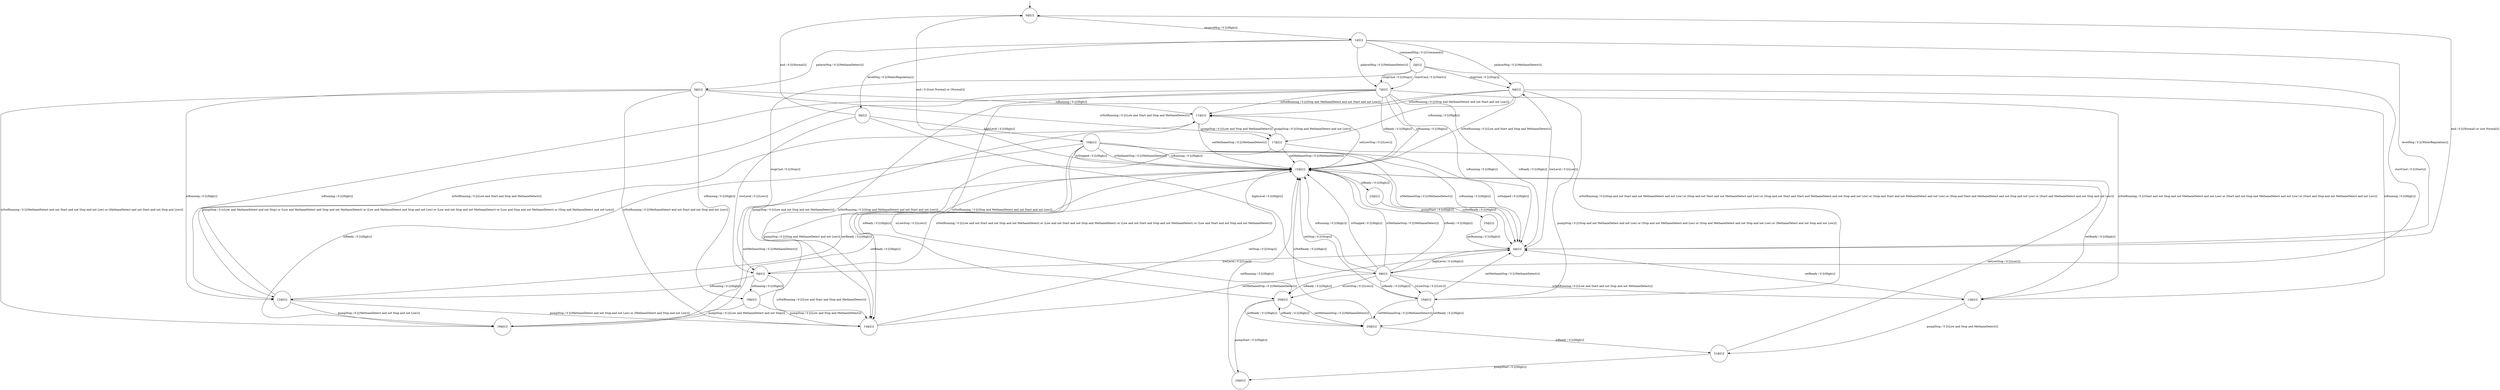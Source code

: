 digraph g {
	edge [lblstyle="above, sloped"];
	s0 [shape="circle" label="0@[()]"];
	s1 [shape="circle" label="1@[()]"];
	s2 [shape="circle" label="2@[()]"];
	s3 [shape="circle" label="3@[()]"];
	s4 [shape="circle" label="4@[()]"];
	s5 [shape="circle" label="5@[()]"];
	s6 [shape="circle" label="6@[()]"];
	s7 [shape="circle" label="7@[()]"];
	s8 [shape="circle" label="8@[()]"];
	s9 [shape="circle" label="9@[()]"];
	s10 [shape="circle" label="10@[()]"];
	s11 [shape="circle" label="11@[()]"];
	s12 [shape="circle" label="12@[()]"];
	s13 [shape="circle" label="13@[()]"];
	s14 [shape="circle" label="14@[()]"];
	s15 [shape="circle" label="15@[()]"];
	s16 [shape="circle" label="16@[()]"];
	s17 [shape="circle" label="17@[()]"];
	s18 [shape="circle" label="18@[()]"];
	s19 [shape="circle" label="19@[()]"];
	s20 [shape="circle" label="20@[()]"];
	s21 [shape="circle" label="21@[()]"];
	s22 [shape="circle" label="22@[()]"];
	s23 [shape="circle" label="23@[()]"];
	s24 [shape="circle" label="24@[()]"];
	s25 [shape="circle" label="25@[()]"];
	s0 -> s1 [label="receiveMsg / 0 [((High))]"];
	s1 -> s2 [label="commandMsg / 0 [((Command))]"];
	s1 -> s4 [label="levelMsg / 0 [((WaterRegulation))]"];
	s1 -> s3 [label="levelMsg / 0 [((WaterRegulation))]"];
	s1 -> s7 [label="palarmMsg / 0 [((MethaneDetect))]"];
	s1 -> s5 [label="palarmMsg / 0 [((MethaneDetect))]"];
	s1 -> s6 [label="palarmMsg / 0 [((MethaneDetect))]"];
	s2 -> s7 [label="startCmd / 0 [((Start))]"];
	s2 -> s8 [label="startCmd / 0 [((Start))]"];
	s2 -> s9 [label="stopCmd / 0 [((Stop))]"];
	s2 -> s6 [label="stopCmd / 0 [((Stop))]"];
	s2 -> s7 [label="stopCmd / 0 [((Stop))]"];
	s3 -> s0 [label="end / 0 [((Normal))]"];
	s3 -> s10 [label="highLevel / 0 [((High))]"];
	s3 -> s8 [label="highLevel / 0 [((High))]"];
	s3 -> s9 [label="lowLevel / 0 [((Low))]"];
	s4 -> s0 [label="end / 0 [((Normal) or (not Normal))]"];
	s4 -> s8 [label="highLevel / 0 [((High))]"];
	s4 -> s9 [label="lowLevel / 0 [((Low))]"];
	s4 -> s6 [label="lowLevel / 0 [((Low))]"];
	s5 -> s18 [label="isNotRunning / 0 [((MethaneDetect and not Start and not Stop and not Low) or (MethaneDetect and not Start and not Stop and Low))]"];
	s5 -> s17 [label="isNotRunning / 0 [((Low and Start and Stop and MethaneDetect))]"];
	s5 -> s14 [label="isNotRunning / 0 [((MethaneDetect and not Start and not Stop and not Low))]"];
	s5 -> s19 [label="isRunning / 0 [((High))]"];
	s5 -> s11 [label="isRunning / 0 [((High))]"];
	s5 -> s12 [label="isRunning / 0 [((High))]"];
	s6 -> s15 [label="isNotRunning / 0 [((Low and Start and Stop and MethaneDetect))]"];
	s6 -> s16 [label="isNotRunning / 0 [((Stop and not Start and not MethaneDetect and not Low) or (Stop and not Start and not MethaneDetect and Low) or (Stop and not Start and Start and MethaneDetect and not Stop and not Low) or (Stop and Start and not MethaneDetect and not Low) or (Stop and Start and MethaneDetect and not Stop and not Low) or (Start and MethaneDetect and not Stop and not Low))]"];
	s6 -> s14 [label="isNotRunning / 0 [((Stop and MethaneDetect and not Start and not Low))]"];
	s6 -> s11 [label="isNotRunning / 0 [((Stop and MethaneDetect and not Start and not Low))]"];
	s6 -> s17 [label="isRunning / 0 [((High))]"];
	s6 -> s13 [label="isRunning / 0 [((High))]"];
	s7 -> s13 [label="isNotRunning / 0 [((Start and not Stop and not MethaneDetect and not Low) or (Start and not Stop and MethaneDetect and not Low) or (Start and Stop and not MethaneDetect and not Low))]"];
	s7 -> s12 [label="isNotRunning / 0 [((Low and Start and Stop and MethaneDetect))]"];
	s7 -> s14 [label="isNotRunning / 0 [((Stop and MethaneDetect and not Start and not Low))]"];
	s7 -> s11 [label="isNotRunning / 0 [((Stop and MethaneDetect and not Start and not Low))]"];
	s7 -> s15 [label="isReady / 0 [((High))]"];
	s7 -> s4 [label="isReady / 0 [((High))]"];
	s7 -> s15 [label="isRunning / 0 [((High))]"];
	s7 -> s4 [label="isRunning / 0 [((High))]"];
	s7 -> s12 [label="isRunning / 0 [((High))]"];
	s8 -> s16 [label="isLowStop / 0 [((Low))]"];
	s8 -> s20 [label="isLowStop / 0 [((Low))]"];
	s8 -> s15 [label="isMethaneStop / 0 [((MethaneDetect))]"];
	s8 -> s13 [label="isNotRunning / 0 [((Low and Start and not Stop and not MethaneDetect))]"];
	s8 -> s16 [label="isReady / 0 [((High))]"];
	s8 -> s20 [label="isReady / 0 [((High))]"];
	s8 -> s15 [label="isReady / 0 [((High))]"];
	s8 -> s15 [label="isRunning / 0 [((High))]"];
	s8 -> s15 [label="isStopped / 0 [((High))]"];
	s9 -> s15 [label="isNotRunning / 0 [((Low and not Start and not Stop and not MethaneDetect) or (Low and not Start and not Stop and MethaneDetect) or (Low and not Start and Stop and not MethaneDetect) or (Low and Start and not Stop and not MethaneDetect))]"];
	s9 -> s14 [label="isNotRunning / 0 [((Low and Start and Stop and MethaneDetect))]"];
	s9 -> s12 [label="isRunning / 0 [((High))]"];
	s9 -> s19 [label="isRunning / 0 [((High))]"];
	s10 -> s20 [label="isLowStop / 0 [((Low))]"];
	s10 -> s15 [label="isMethaneStop / 0 [((MethaneDetect))]"];
	s10 -> s4 [label="isMethaneStop / 0 [((MethaneDetect))]"];
	s10 -> s18 [label="isReady / 0 [((High))]"];
	s10 -> s20 [label="isReady / 0 [((High))]"];
	s10 -> s4 [label="isRunning / 0 [((High))]"];
	s10 -> s15 [label="isRunning / 0 [((High))]"];
	s10 -> s4 [label="isStopped / 0 [((High))]"];
	s10 -> s15 [label="isStopped / 0 [((High))]"];
	s11 -> s17 [label="pumpStop / 0 [((Low and Stop and MethaneDetect))]"];
	s11 -> s15 [label="setLowStop / 0 [((Low))]"];
	s11 -> s15 [label="setMethaneStop / 0 [((MethaneDetect))]"];
	s12 -> s14 [label="pumpStop / 0 [((MethaneDetect and not Stop and not Low) or (MethaneDetect and Stop and not Low))]"];
	s12 -> s11 [label="pumpStop / 0 [((Low and MethaneDetect and not Stop) or (Low and MethaneDetect and Stop and not MethaneDetect) or (Low and MethaneDetect and Stop and not Low) or (Low and not Stop and not MethaneDetect) or (Low and Stop and not MethaneDetect) or (Stop and MethaneDetect and not Low))]"];
	s12 -> s18 [label="pumpStop / 0 [((MethaneDetect and not Stop and not Low))]"];
	s12 -> s15 [label="setReady / 0 [((High))]"];
	s13 -> s21 [label="pumpStop / 0 [((Low and Stop and MethaneDetect))]"];
	s13 -> s15 [label="setReady / 0 [((High))]"];
	s13 -> s4 [label="setReady / 0 [((High))]"];
	s14 -> s4 [label="setMethaneStop / 0 [((MethaneDetect))]"];
	s14 -> s15 [label="setStop / 0 [((Stop))]"];
	s15 -> s0 [label="end / 0 [((not Normal) or (Normal))]"];
	s15 -> s4 [label="isNotReady / 0 [((High))]"];
	s15 -> s22 [label="isReady / 0 [((High))]"];
	s16 -> s23 [label="setMethaneStop / 0 [((MethaneDetect))]"];
	s16 -> s4 [label="setMethaneStop / 0 [((MethaneDetect))]"];
	s16 -> s23 [label="setReady / 0 [((High))]"];
	s16 -> s15 [label="setStop / 0 [((Stop))]"];
	s17 -> s16 [label="pumpStop / 0 [((Stop and not MethaneDetect and not Low) or (Stop and not MethaneDetect and Low) or (Stop and MethaneDetect and not Stop and not Low) or (MethaneDetect and not Stop and not Low))]"];
	s17 -> s11 [label="pumpStop / 0 [((Stop and MethaneDetect and not Low))]"];
	s17 -> s14 [label="pumpStop / 0 [((Stop and MethaneDetect and not Low))]"];
	s17 -> s15 [label="setMethaneStop / 0 [((MethaneDetect))]"];
	s18 -> s15 [label="setMethaneStop / 0 [((MethaneDetect))]"];
	s18 -> s15 [label="setReady / 0 [((High))]"];
	s19 -> s18 [label="pumpStop / 0 [((Low and MethaneDetect and not Stop))]"];
	s19 -> s11 [label="pumpStop / 0 [((Low and not Stop and not MethaneDetect))]"];
	s19 -> s14 [label="pumpStop / 0 [((Low and Stop and MethaneDetect))]"];
	s20 -> s24 [label="pumpStart / 0 [((High))]"];
	s20 -> s23 [label="setMethaneStop / 0 [((MethaneDetect))]"];
	s20 -> s23 [label="setReady / 0 [((High))]"];
	s21 -> s24 [label="pumpStart / 0 [((High))]"];
	s21 -> s15 [label="setLowStop / 0 [((Low))]"];
	s22 -> s25 [label="pumpStart / 0 [((High))]"];
	s23 -> s15 [label="isNotReady / 0 [((High))]"];
	s23 -> s20 [label="isReady / 0 [((High))]"];
	s23 -> s21 [label="isReady / 0 [((High))]"];
	s24 -> s15 [label="setRunning / 0 [((High))]"];
	s25 -> s4 [label="setRunning / 0 [((High))]"];
	__start0 [label="" shape="none" width="0" height="0"];
	__start0 -> s0;
}